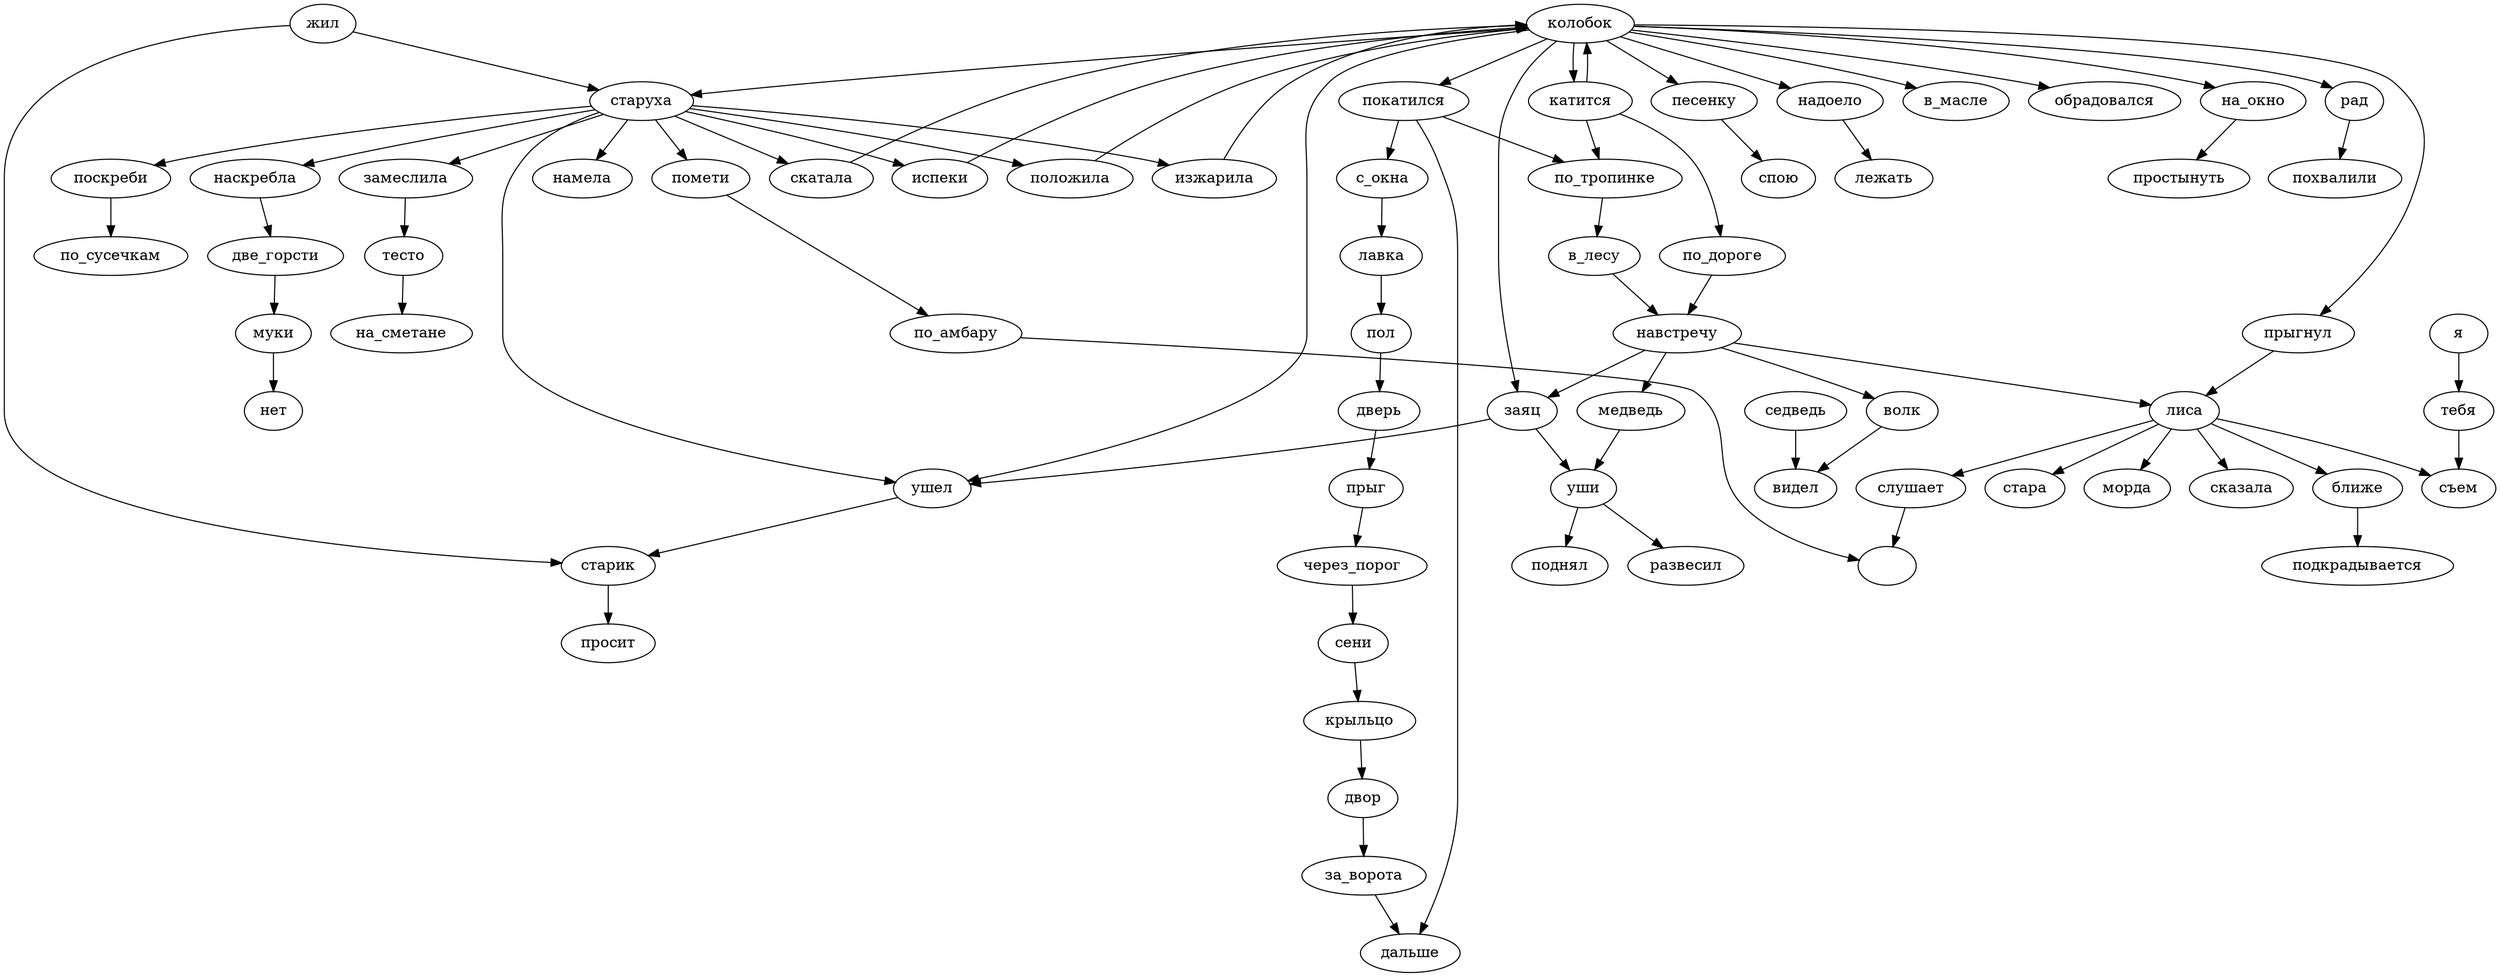 digraph G {
  "колобок";
  "колобок" -> "прыгнул";
  "колобок" -> "песенку";
  "колобок" -> "покатился";
  "колобок" -> "ушел";
  "колобок" -> "заяц";
  "колобок" -> "катится";
  "колобок" -> "надоело";
  "колобок" -> "старуха";
  "колобок" -> "на_окно";
  "колобок" -> "в_масле";
  "колобок" -> "обрадовался";
  "колобок" -> "рад";
  "по_сусечкам";
  "";
  "слушает";
  "слушает" -> "";
  "за_ворота";
  "за_ворота" -> "дальше";
  "намела";
  "поскреби";
  "поскреби" -> "по_сусечкам";
  "прыг";
  "прыг" -> "через_порог";
  "покатился";
  "покатился" -> "дальше";
  "покатился" -> "по_тропинке";
  "покатился" -> "с_окна";
  "подкрадывается";
  "на_окно";
  "на_окно" -> "простынуть";
  "лиса";
  "лиса" -> "сказала";
  "лиса" -> "ближе";
  "лиса" -> "слушает";
  "лиса" -> "съем";
  "лиса" -> "стара";
  "лиса" -> "морда";
  "песенку";
  "песенку" -> "спою";
  "съем";
  "крыльцо";
  "крыльцо" -> "двор";
  "катится";
  "катится" -> "по_тропинке";
  "катится" -> "по_дороге";
  "катится" -> "колобок";
  "наскребла";
  "наскребла" -> "две_горсти";
  "заяц";
  "заяц" -> "уши";
  "заяц" -> "ушел";
  "прыгнул";
  "прыгнул" -> "лиса";
  "две_горсти";
  "две_горсти" -> "муки";
  "дальше";
  "уши";
  "уши" -> "развесил";
  "уши" -> "поднял";
  "лавка";
  "лавка" -> "пол";
  "по_амбару";
  "по_амбару" -> "";
  "поднял";
  "медведь";
  "медведь" -> "уши";
  "дверь";
  "дверь" -> "прыг";
  "старуха";
  "старуха" -> "скатала";
  "старуха" -> "испеки";
  "старуха" -> "поскреби";
  "старуха" -> "наскребла";
  "старуха" -> "помети";
  "старуха" -> "положила";
  "старуха" -> "замеслила";
  "старуха" -> "намела";
  "старуха" -> "изжарила";
  "старуха" -> "ушел";
  "старик";
  "старик" -> "просит";
  "сказала";
  "сени";
  "сени" -> "крыльцо";
  "седведь";
  "седведь" -> "видел";
  "надоело";
  "надоело" -> "лежать";
  "пол";
  "пол" -> "дверь";
  "через_порог";
  "через_порог" -> "сени";
  "в_масле";
  "муки";
  "муки" -> "нет";
  "испеки";
  "испеки" -> "колобок";
  "развесил";
  "с_окна";
  "с_окна" -> "лавка";
  "просит";
  "по_дороге";
  "по_дороге" -> "навстречу";
  "спою";
  "нет";
  "навстречу";
  "навстречу" -> "волк";
  "навстречу" -> "лиса";
  "навстречу" -> "заяц";
  "навстречу" -> "медведь";
  "в_лесу";
  "в_лесу" -> "навстречу";
  "я";
  "я" -> "тебя";
  "обрадовался";
  "волк";
  "волк" -> "видел";
  "ушел";
  "ушел" -> "старик";
  "тесто";
  "тесто" -> "на_сметане";
  "похвалили";
  "по_тропинке";
  "по_тропинке" -> "в_лесу";
  "помети";
  "помети" -> "по_амбару";
  "простынуть";
  "положила";
  "положила" -> "колобок";
  "замеслила";
  "замеслила" -> "тесто";
  "изжарила";
  "изжарила" -> "колобок";
  "рад";
  "рад" -> "похвалили";
  "жил";
  "жил" -> "старуха";
  "жил" -> "старик";
  "ближе";
  "ближе" -> "подкрадывается";
  "на_сметане";
  "лежать";
  "морда";
  "скатала";
  "скатала" -> "колобок";
  "видел";
  "тебя";
  "тебя" -> "съем";
  "стара";
  "двор";
  "двор" -> "за_ворота";
}
